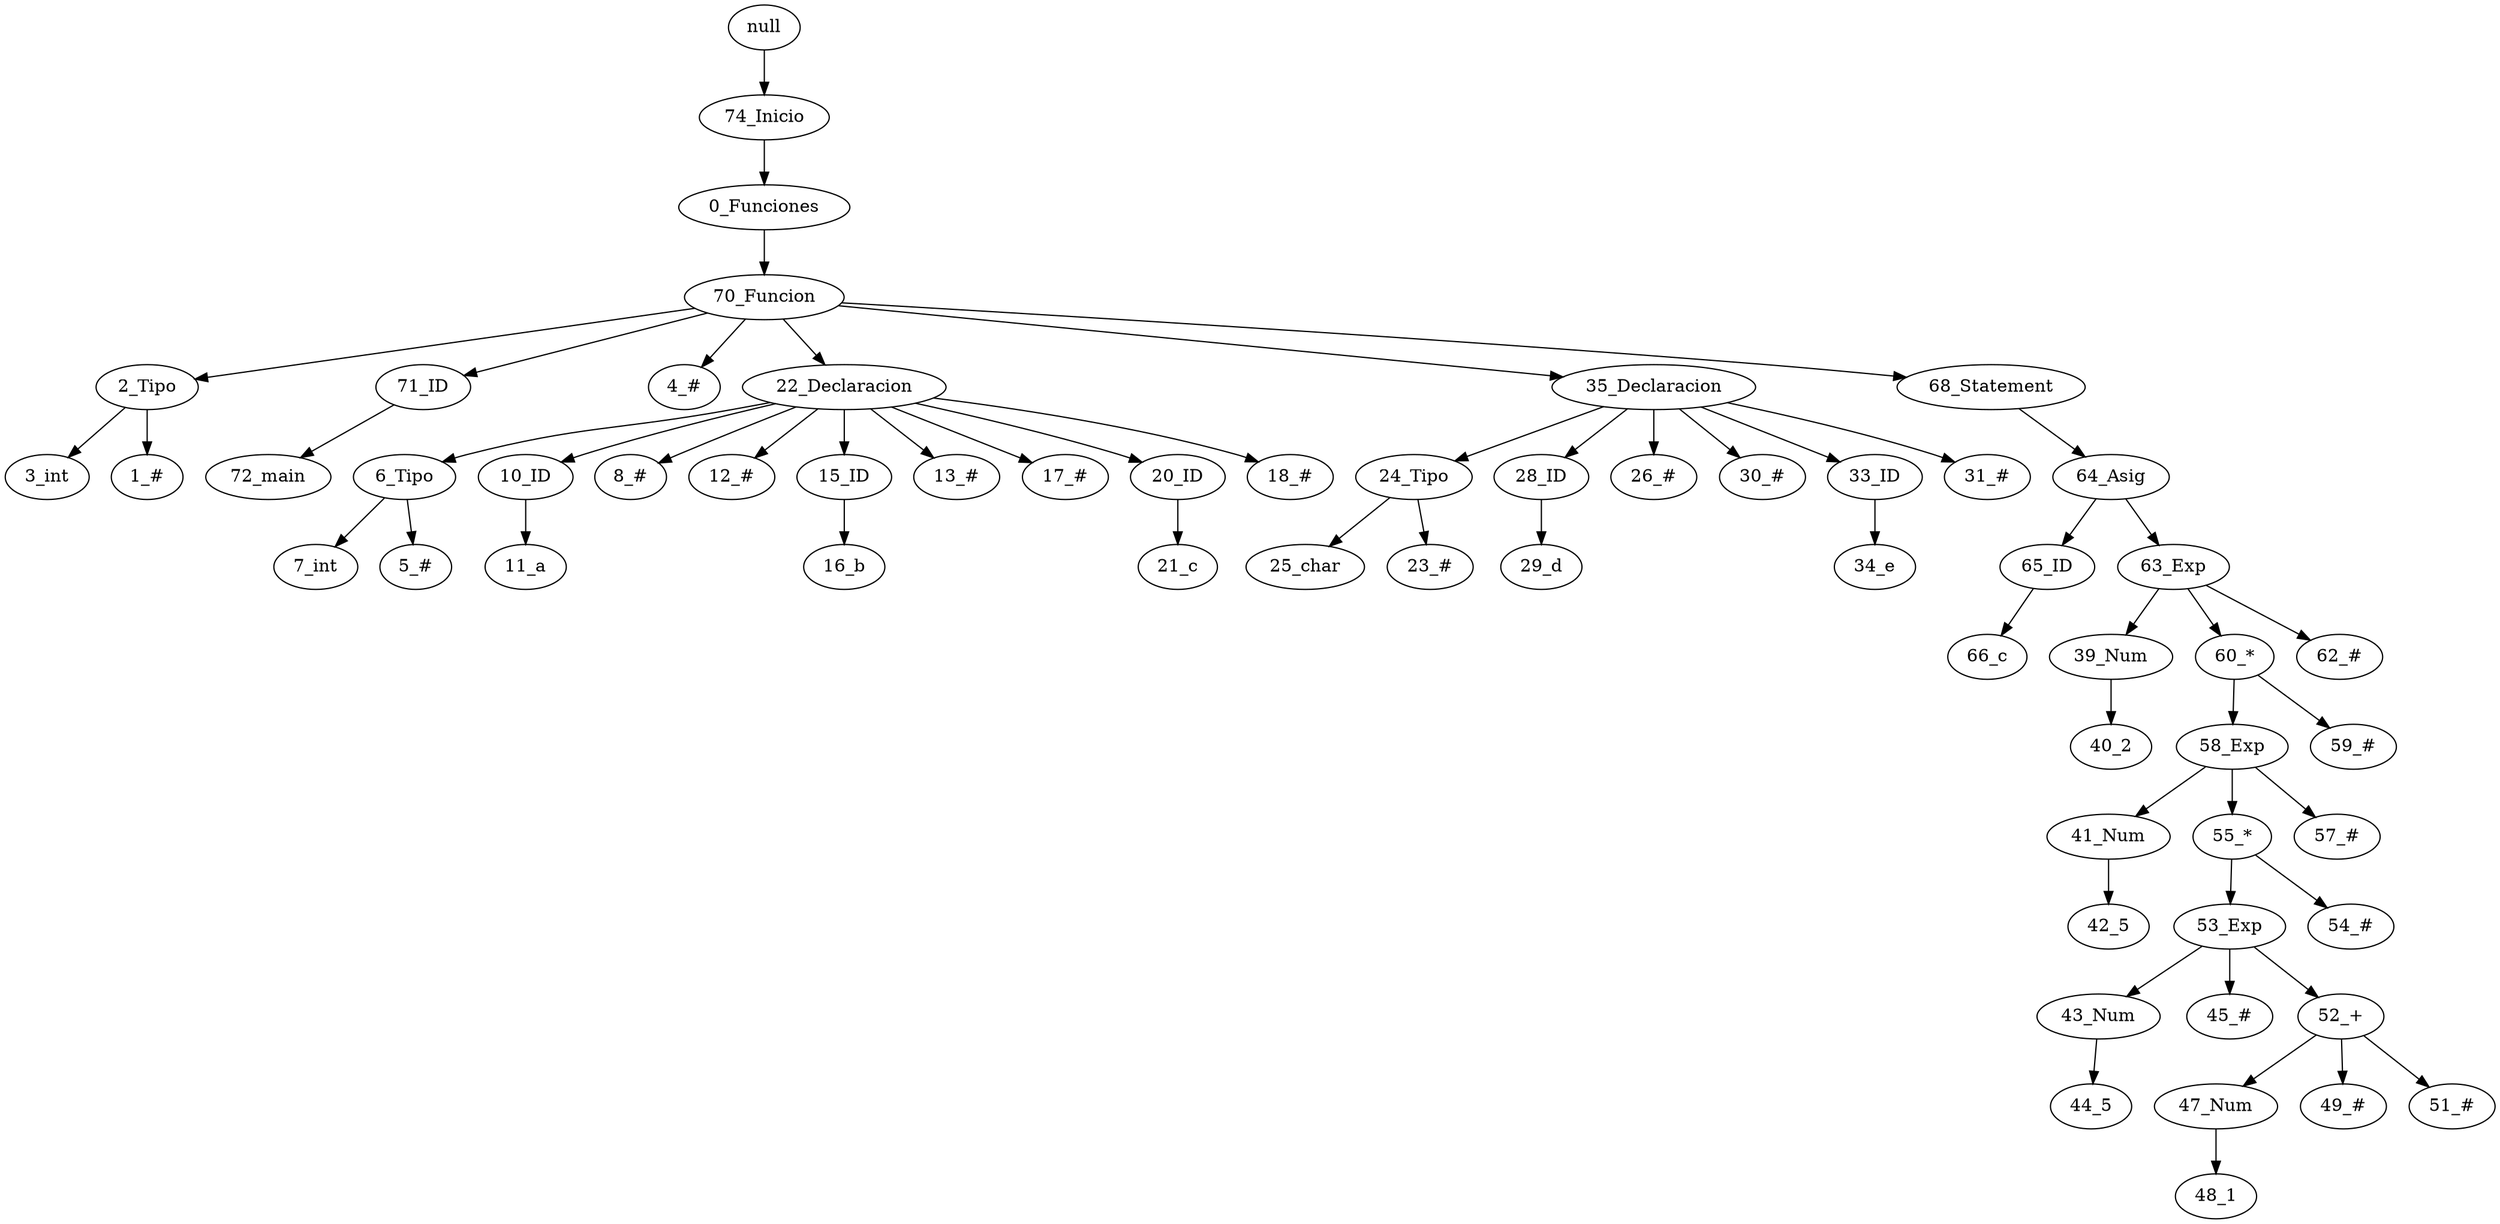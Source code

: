 digraph {
"null" -> "74_Inicio";
"74_Inicio" -> "0_Funciones";
"0_Funciones" -> "70_Funcion";
"70_Funcion" -> "2_Tipo";
"2_Tipo" -> "3_int";
"2_Tipo" -> "1_#";
"70_Funcion" -> "71_ID";
"71_ID" -> "72_main";
"70_Funcion" -> "4_#";
"70_Funcion" -> "22_Declaracion";
"22_Declaracion" -> "6_Tipo";
"6_Tipo" -> "7_int";
"6_Tipo" -> "5_#";
"22_Declaracion" -> "10_ID";
"10_ID" -> "11_a";
"22_Declaracion" -> "8_#";
"22_Declaracion" -> "12_#";
"22_Declaracion" -> "15_ID";
"15_ID" -> "16_b";
"22_Declaracion" -> "13_#";
"22_Declaracion" -> "17_#";
"22_Declaracion" -> "20_ID";
"20_ID" -> "21_c";
"22_Declaracion" -> "18_#";
"70_Funcion" -> "35_Declaracion";
"35_Declaracion" -> "24_Tipo";
"24_Tipo" -> "25_char";
"24_Tipo" -> "23_#";
"35_Declaracion" -> "28_ID";
"28_ID" -> "29_d";
"35_Declaracion" -> "26_#";
"35_Declaracion" -> "30_#";
"35_Declaracion" -> "33_ID";
"33_ID" -> "34_e";
"35_Declaracion" -> "31_#";
"70_Funcion" -> "68_Statement";
"68_Statement" -> "64_Asig";
"64_Asig" -> "65_ID";
"65_ID" -> "66_c";
"64_Asig" -> "63_Exp";
"63_Exp" -> "39_Num";
"39_Num" -> "40_2";
"63_Exp" -> "60_*";
"60_*" -> "58_Exp";
"58_Exp" -> "41_Num";
"41_Num" -> "42_5";
"58_Exp" -> "55_*";
"55_*" -> "53_Exp";
"53_Exp" -> "43_Num";
"43_Num" -> "44_5";
"53_Exp" -> "45_#";
"53_Exp" -> "52_+";
"52_+" -> "47_Num";
"47_Num" -> "48_1";
"52_+" -> "49_#";
"52_+" -> "51_#";
"55_*" -> "54_#";
"58_Exp" -> "57_#";
"60_*" -> "59_#";
"63_Exp" -> "62_#";
}